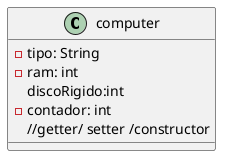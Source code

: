 @startuml
'https://plantuml.com/sequence-diagram

class computer {
-tipo: String
-ram: int
discoRigido:int
-contador: int
//getter/ setter /constructor
}

@enduml